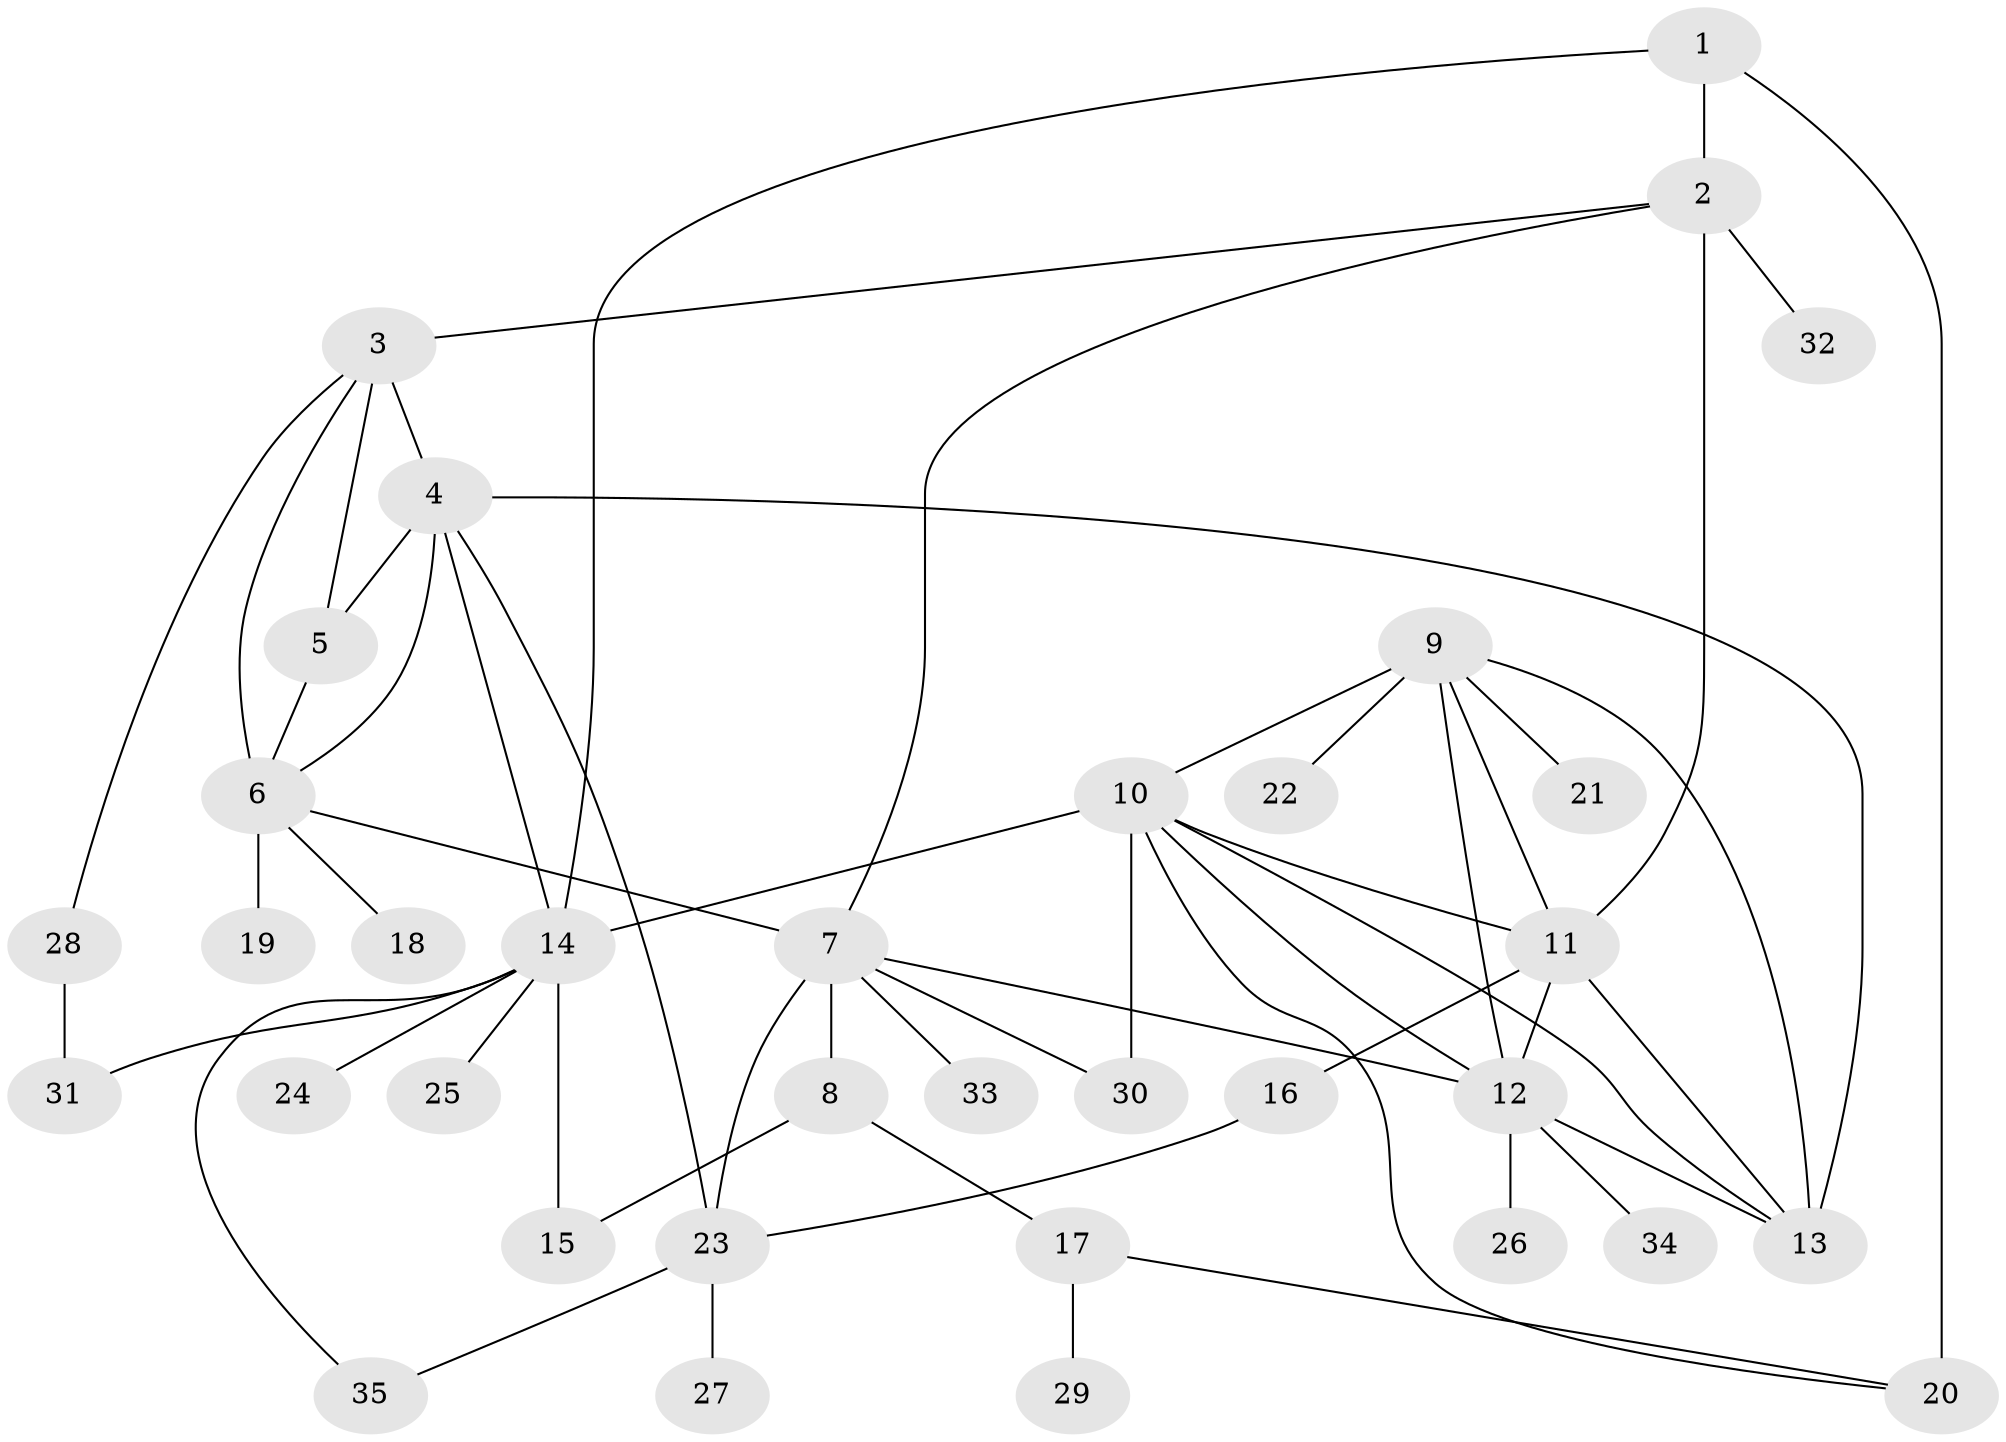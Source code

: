 // original degree distribution, {8: 0.044642857142857144, 9: 0.05357142857142857, 11: 0.008928571428571428, 4: 0.03571428571428571, 5: 0.026785714285714284, 7: 0.017857142857142856, 6: 0.03571428571428571, 12: 0.008928571428571428, 10: 0.017857142857142856, 1: 0.5714285714285714, 2: 0.16071428571428573, 3: 0.017857142857142856}
// Generated by graph-tools (version 1.1) at 2025/52/03/04/25 22:52:23]
// undirected, 35 vertices, 56 edges
graph export_dot {
  node [color=gray90,style=filled];
  1;
  2;
  3;
  4;
  5;
  6;
  7;
  8;
  9;
  10;
  11;
  12;
  13;
  14;
  15;
  16;
  17;
  18;
  19;
  20;
  21;
  22;
  23;
  24;
  25;
  26;
  27;
  28;
  29;
  30;
  31;
  32;
  33;
  34;
  35;
  1 -- 2 [weight=4.0];
  1 -- 14 [weight=2.0];
  1 -- 20 [weight=3.0];
  2 -- 3 [weight=1.0];
  2 -- 7 [weight=1.0];
  2 -- 11 [weight=1.0];
  2 -- 32 [weight=1.0];
  3 -- 4 [weight=2.0];
  3 -- 5 [weight=1.0];
  3 -- 6 [weight=1.0];
  3 -- 28 [weight=1.0];
  4 -- 5 [weight=3.0];
  4 -- 6 [weight=2.0];
  4 -- 13 [weight=1.0];
  4 -- 14 [weight=2.0];
  4 -- 23 [weight=1.0];
  5 -- 6 [weight=1.0];
  6 -- 7 [weight=1.0];
  6 -- 18 [weight=1.0];
  6 -- 19 [weight=5.0];
  7 -- 8 [weight=4.0];
  7 -- 12 [weight=1.0];
  7 -- 23 [weight=1.0];
  7 -- 30 [weight=1.0];
  7 -- 33 [weight=1.0];
  8 -- 15 [weight=1.0];
  8 -- 17 [weight=1.0];
  9 -- 10 [weight=1.0];
  9 -- 11 [weight=1.0];
  9 -- 12 [weight=1.0];
  9 -- 13 [weight=1.0];
  9 -- 21 [weight=1.0];
  9 -- 22 [weight=1.0];
  10 -- 11 [weight=1.0];
  10 -- 12 [weight=1.0];
  10 -- 13 [weight=1.0];
  10 -- 14 [weight=1.0];
  10 -- 20 [weight=1.0];
  10 -- 30 [weight=2.0];
  11 -- 12 [weight=1.0];
  11 -- 13 [weight=1.0];
  11 -- 16 [weight=3.0];
  12 -- 13 [weight=1.0];
  12 -- 26 [weight=1.0];
  12 -- 34 [weight=1.0];
  14 -- 15 [weight=4.0];
  14 -- 24 [weight=1.0];
  14 -- 25 [weight=1.0];
  14 -- 31 [weight=1.0];
  14 -- 35 [weight=1.0];
  16 -- 23 [weight=1.0];
  17 -- 20 [weight=1.0];
  17 -- 29 [weight=1.0];
  23 -- 27 [weight=4.0];
  23 -- 35 [weight=1.0];
  28 -- 31 [weight=3.0];
}
